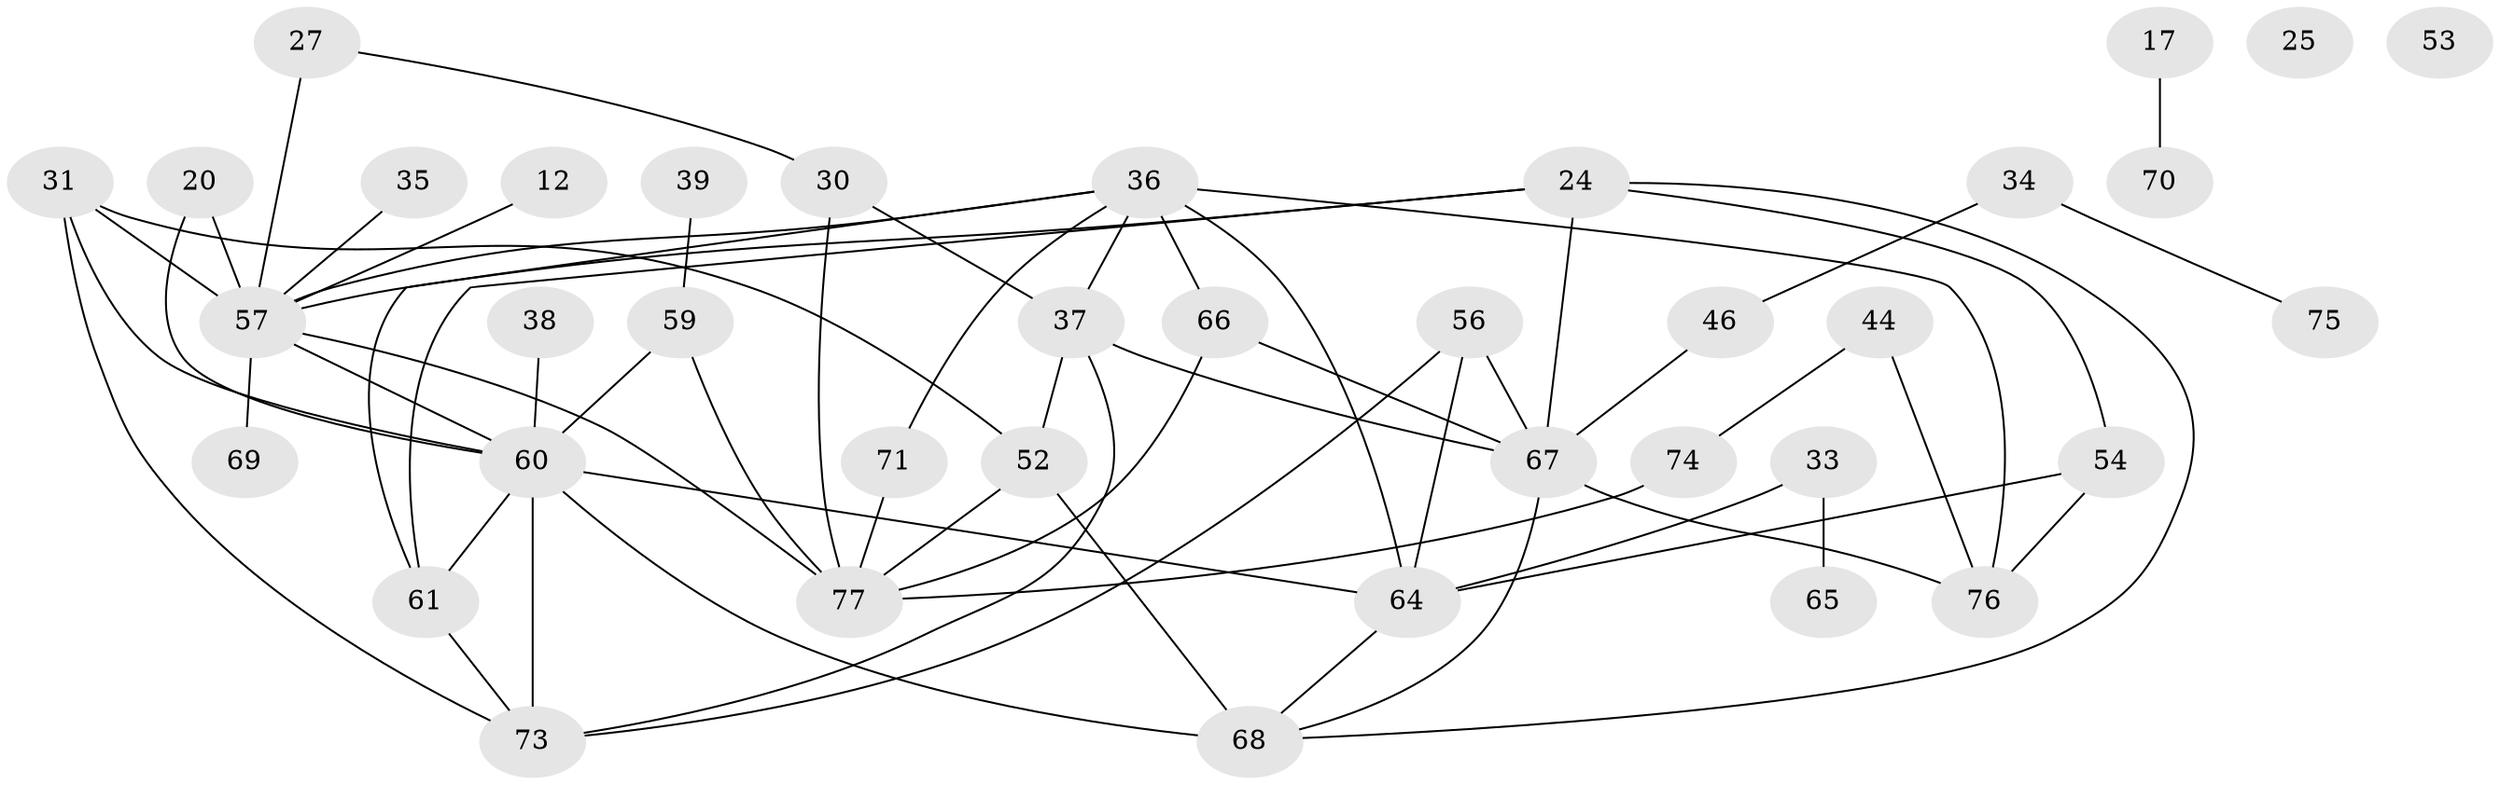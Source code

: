 // original degree distribution, {2: 0.2597402597402597, 3: 0.23376623376623376, 1: 0.14285714285714285, 4: 0.14285714285714285, 5: 0.14285714285714285, 0: 0.025974025974025976, 6: 0.012987012987012988, 8: 0.012987012987012988, 9: 0.012987012987012988, 11: 0.012987012987012988}
// Generated by graph-tools (version 1.1) at 2025/42/03/04/25 21:42:58]
// undirected, 38 vertices, 61 edges
graph export_dot {
graph [start="1"]
  node [color=gray90,style=filled];
  12 [super="+3"];
  17;
  20;
  24 [super="+19+22"];
  25;
  27;
  30;
  31;
  33;
  34;
  35;
  36;
  37 [super="+2"];
  38;
  39;
  44 [super="+9"];
  46;
  52;
  53;
  54 [super="+49"];
  56;
  57 [super="+47"];
  59;
  60 [super="+55+45"];
  61 [super="+28+32"];
  64 [super="+18+16+14+42"];
  65 [super="+13"];
  66 [super="+29+63"];
  67 [super="+41+10+58"];
  68 [super="+4+15+51"];
  69;
  70;
  71;
  73 [super="+26"];
  74;
  75;
  76 [super="+6+72"];
  77 [super="+62"];
  12 -- 57;
  17 -- 70;
  20 -- 57 [weight=2];
  20 -- 60;
  24 -- 57;
  24 -- 68;
  24 -- 54;
  24 -- 61;
  24 -- 67;
  27 -- 30;
  27 -- 57 [weight=2];
  30 -- 37;
  30 -- 77;
  31 -- 52;
  31 -- 57 [weight=3];
  31 -- 60;
  31 -- 73;
  33 -- 64;
  33 -- 65;
  34 -- 46;
  34 -- 75;
  35 -- 57;
  36 -- 57;
  36 -- 71;
  36 -- 76 [weight=2];
  36 -- 37;
  36 -- 64;
  36 -- 61;
  36 -- 66;
  37 -- 52 [weight=2];
  37 -- 73;
  37 -- 67;
  38 -- 60;
  39 -- 59;
  44 -- 74;
  44 -- 76;
  46 -- 67;
  52 -- 68;
  52 -- 77;
  54 -- 64 [weight=2];
  54 -- 76;
  56 -- 73;
  56 -- 64;
  56 -- 67 [weight=2];
  57 -- 69;
  57 -- 77 [weight=2];
  57 -- 60 [weight=3];
  59 -- 60 [weight=2];
  59 -- 77;
  60 -- 68 [weight=3];
  60 -- 61;
  60 -- 73 [weight=3];
  60 -- 64;
  61 -- 73 [weight=2];
  64 -- 68 [weight=2];
  66 -- 77;
  66 -- 67;
  67 -- 76 [weight=2];
  67 -- 68;
  71 -- 77;
  74 -- 77;
}
